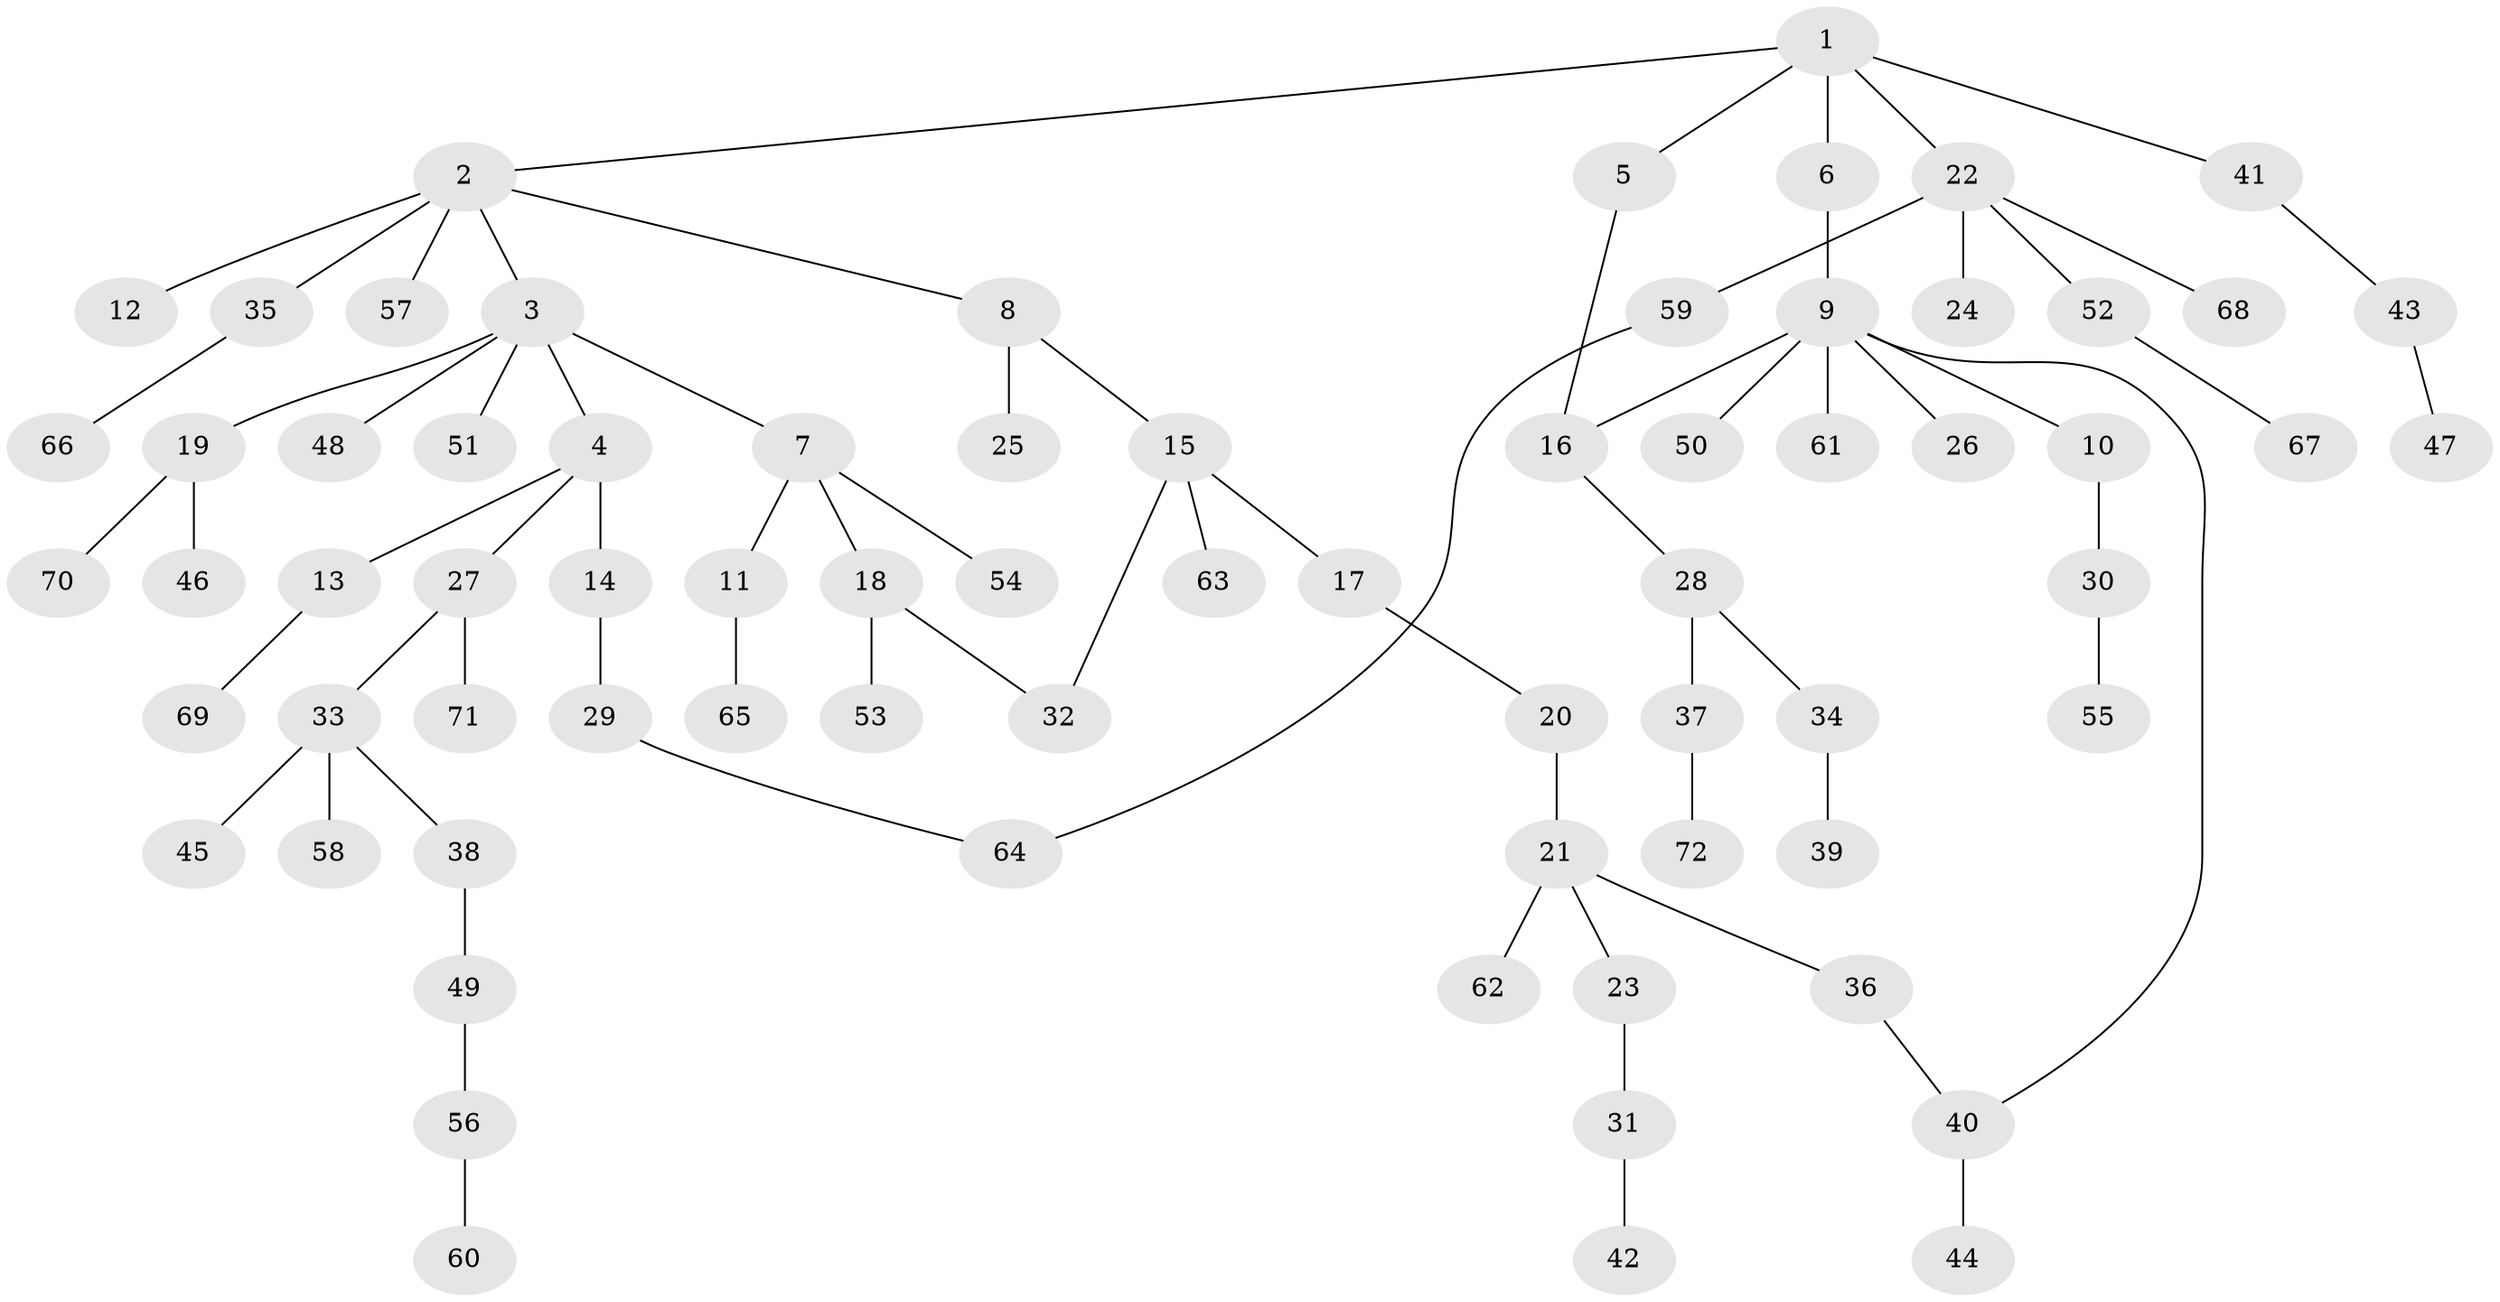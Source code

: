 // Generated by graph-tools (version 1.1) at 2025/25/03/09/25 03:25:33]
// undirected, 72 vertices, 75 edges
graph export_dot {
graph [start="1"]
  node [color=gray90,style=filled];
  1;
  2;
  3;
  4;
  5;
  6;
  7;
  8;
  9;
  10;
  11;
  12;
  13;
  14;
  15;
  16;
  17;
  18;
  19;
  20;
  21;
  22;
  23;
  24;
  25;
  26;
  27;
  28;
  29;
  30;
  31;
  32;
  33;
  34;
  35;
  36;
  37;
  38;
  39;
  40;
  41;
  42;
  43;
  44;
  45;
  46;
  47;
  48;
  49;
  50;
  51;
  52;
  53;
  54;
  55;
  56;
  57;
  58;
  59;
  60;
  61;
  62;
  63;
  64;
  65;
  66;
  67;
  68;
  69;
  70;
  71;
  72;
  1 -- 2;
  1 -- 5;
  1 -- 6;
  1 -- 22;
  1 -- 41;
  2 -- 3;
  2 -- 8;
  2 -- 12;
  2 -- 35;
  2 -- 57;
  3 -- 4;
  3 -- 7;
  3 -- 19;
  3 -- 48;
  3 -- 51;
  4 -- 13;
  4 -- 14;
  4 -- 27;
  5 -- 16;
  6 -- 9;
  7 -- 11;
  7 -- 18;
  7 -- 54;
  8 -- 15;
  8 -- 25;
  9 -- 10;
  9 -- 16;
  9 -- 26;
  9 -- 50;
  9 -- 61;
  9 -- 40;
  10 -- 30;
  11 -- 65;
  13 -- 69;
  14 -- 29;
  15 -- 17;
  15 -- 32;
  15 -- 63;
  16 -- 28;
  17 -- 20;
  18 -- 53;
  18 -- 32;
  19 -- 46;
  19 -- 70;
  20 -- 21;
  21 -- 23;
  21 -- 36;
  21 -- 62;
  22 -- 24;
  22 -- 52;
  22 -- 59;
  22 -- 68;
  23 -- 31;
  27 -- 33;
  27 -- 71;
  28 -- 34;
  28 -- 37;
  29 -- 64;
  30 -- 55;
  31 -- 42;
  33 -- 38;
  33 -- 45;
  33 -- 58;
  34 -- 39;
  35 -- 66;
  36 -- 40;
  37 -- 72;
  38 -- 49;
  40 -- 44;
  41 -- 43;
  43 -- 47;
  49 -- 56;
  52 -- 67;
  56 -- 60;
  59 -- 64;
}
